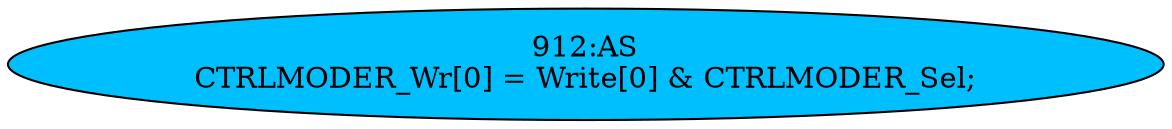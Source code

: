 strict digraph "" {
	node [label="\N"];
	"912:AS"	 [ast="<pyverilog.vparser.ast.Assign object at 0x7fbdee0e3250>",
		def_var="['CTRLMODER_Wr']",
		fillcolor=deepskyblue,
		label="912:AS
CTRLMODER_Wr[0] = Write[0] & CTRLMODER_Sel;",
		statements="[]",
		style=filled,
		typ=Assign,
		use_var="['Write', 'CTRLMODER_Sel']"];
}
